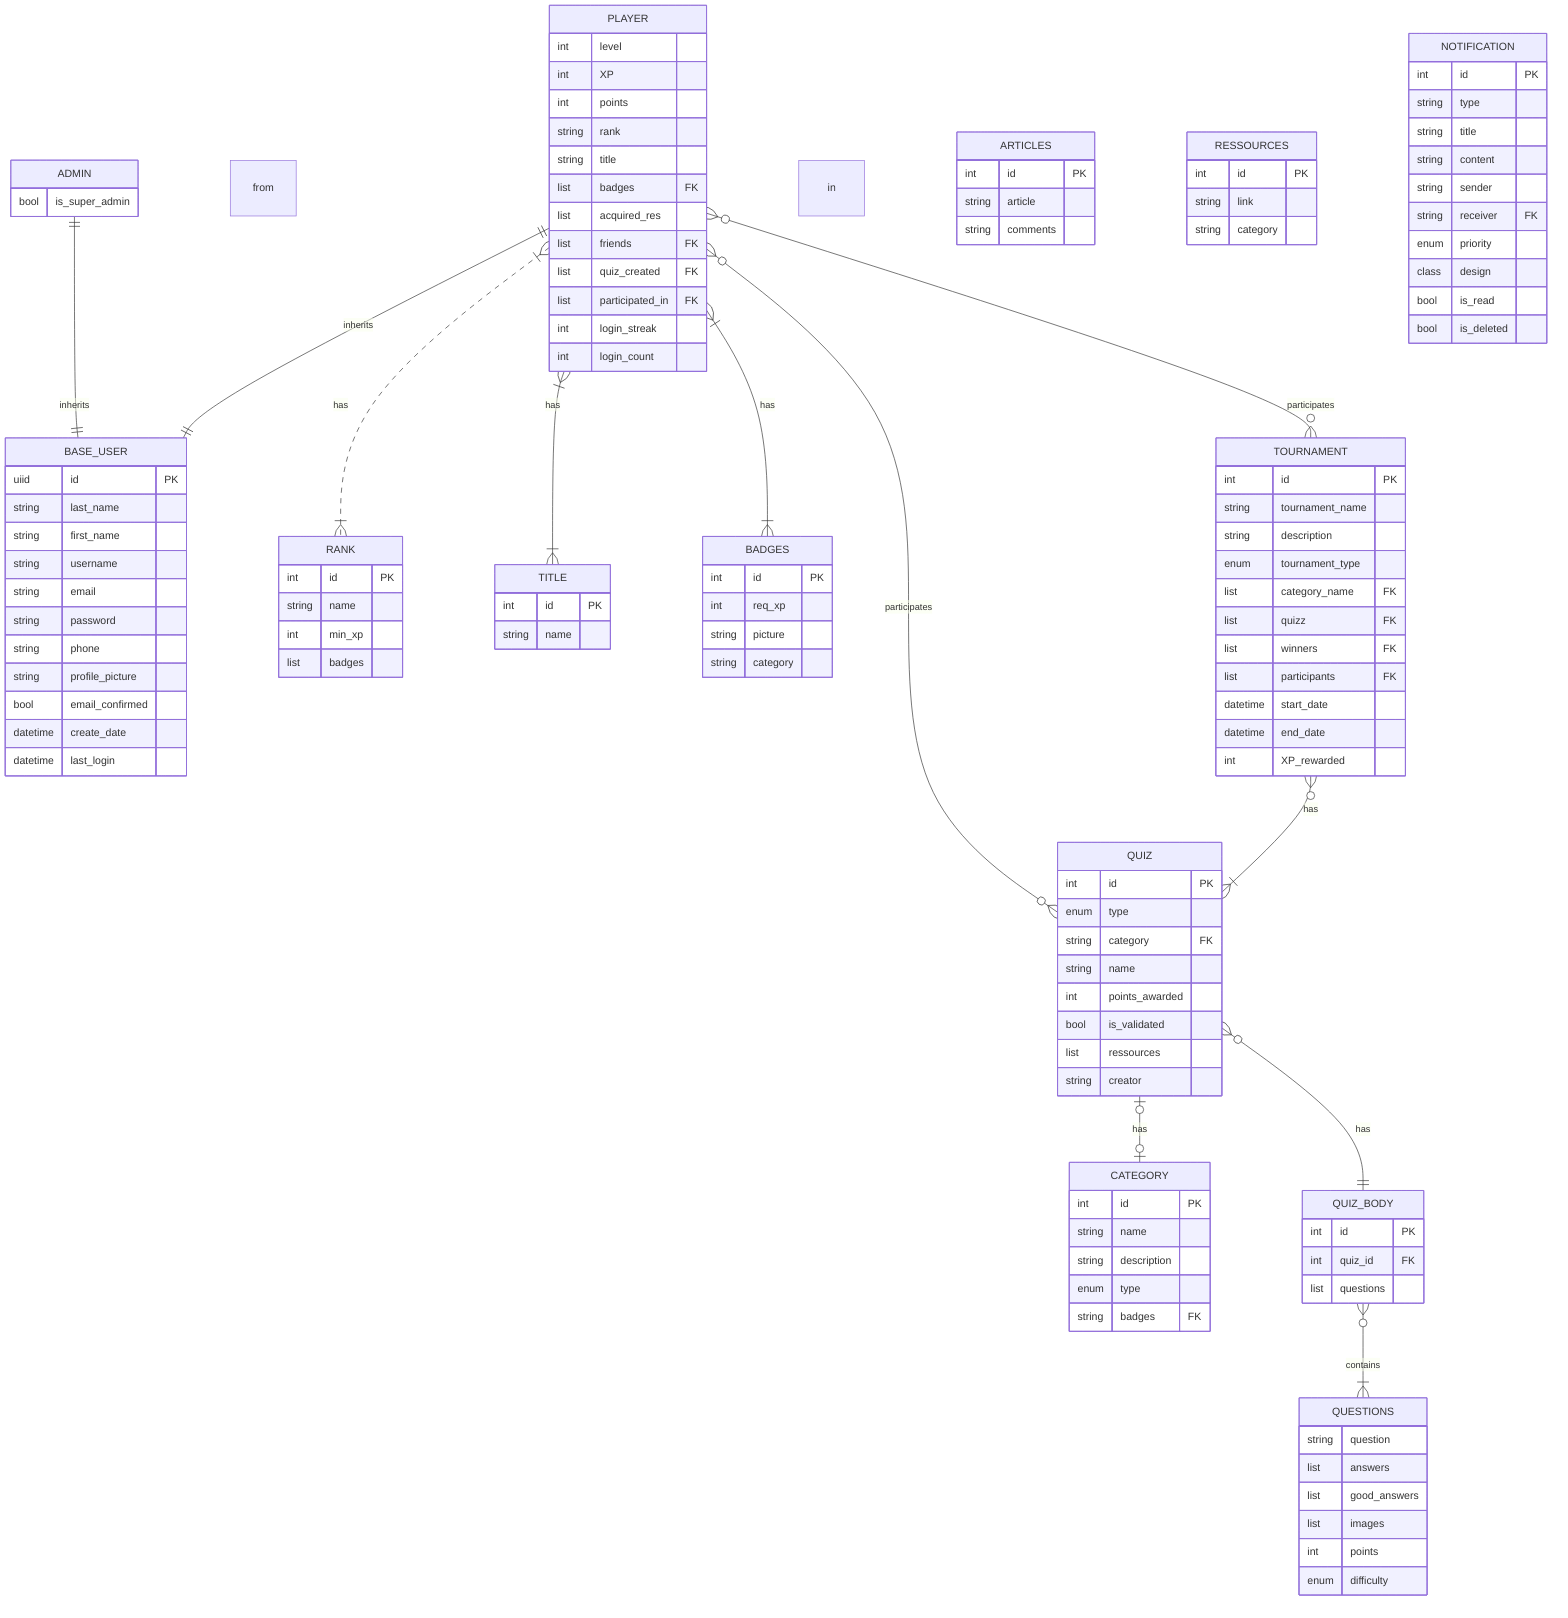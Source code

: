 erDiagram
    PLAYER ||--|| BASE_USER : inherits from
    ADMIN ||--|| BASE_USER : inherits from
    PLAYER }|..|{ RANK : has
    PLAYER }|--|{ TITLE : has
    PLAYER }|--|{ BADGES : has
    PLAYER }o--o{ QUIZ : participates in
    PLAYER }o--o{ TOURNAMENT : participates in
    QUIZ |o--o| CATEGORY : has
    QUIZ }o--|| QUIZ_BODY : has
    QUIZ_BODY }o--|{ QUESTIONS : contains
    TOURNAMENT }o--|{ QUIZ : has

    

    BASE_USER {
        uiid id PK
        string last_name
        string first_name
        string username
        string email
        string password
        string phone
        string profile_picture
        bool email_confirmed
        datetime create_date
        datetime last_login
    }

    PLAYER {
        int level
        int XP
        int points
        string rank
        string title
        list badges FK
        list acquired_res
        list friends FK
        list quiz_created FK
        list participated_in FK
        int login_streak
        int login_count
    }

    ADMIN {
        bool is_super_admin
    }

    QUIZ {
        int id PK
        enum type
        string category FK
        string name
        int points_awarded
        bool is_validated
        list ressources
        string creator
    }

    QUIZ_BODY {
        int id PK
        int quiz_id FK
        list questions
    }

    QUESTIONS {
        string question
        list answers
        list good_answers
        list images
        int points
        enum difficulty
    }

    CATEGORY {
        int id PK
        string name
        string description
        enum type
        string badges FK
    }

    RANK {
        int id PK
        string name
        int min_xp
        list badges
    }

    BADGES {
        int id PK
        int req_xp
        string picture
        string category
    }

    TITLE {
        int id PK
        string name
    }

    ARTICLES {
        int id PK
        string article
        string comments
    }

    RESSOURCES {
        int id PK
        string link
        string category
    }

    TOURNAMENT {
        int id PK
        string tournament_name
        string description
        enum tournament_type
        list category_name FK
        list quizz FK
        list winners FK
        list participants FK
        datetime start_date
        datetime end_date
        int XP_rewarded
    }

    NOTIFICATION {
        int id PK
        string type
        string title
        string content
        string sender
        string receiver FK
        enum priority
        class design
        bool is_read
        bool is_deleted
    }